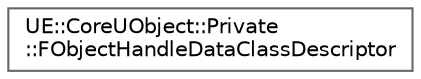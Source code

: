 digraph "Graphical Class Hierarchy"
{
 // INTERACTIVE_SVG=YES
 // LATEX_PDF_SIZE
  bgcolor="transparent";
  edge [fontname=Helvetica,fontsize=10,labelfontname=Helvetica,labelfontsize=10];
  node [fontname=Helvetica,fontsize=10,shape=box,height=0.2,width=0.4];
  rankdir="LR";
  Node0 [id="Node000000",label="UE::CoreUObject::Private\l::FObjectHandleDataClassDescriptor",height=0.2,width=0.4,color="grey40", fillcolor="white", style="filled",URL="$d5/de6/structUE_1_1CoreUObject_1_1Private_1_1FObjectHandleDataClassDescriptor.html",tooltip=" "];
}
